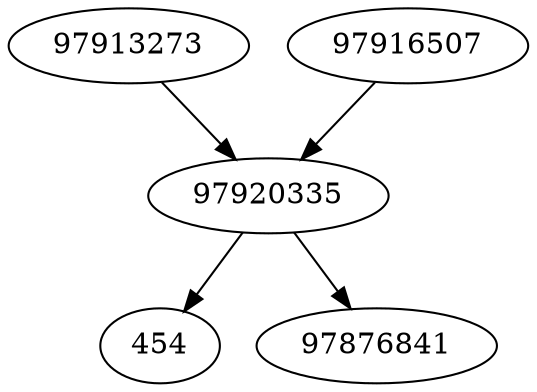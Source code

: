 strict digraph  {
454;
97876841;
97920335;
97913273;
97916507;
97920335 -> 454;
97920335 -> 97876841;
97913273 -> 97920335;
97916507 -> 97920335;
}
